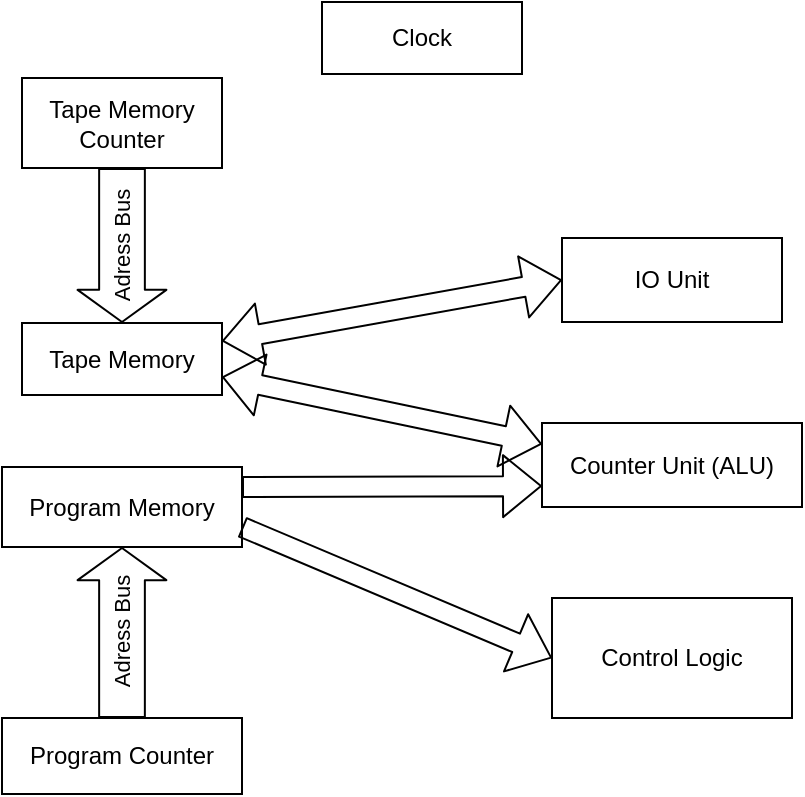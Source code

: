 <mxfile version="10.9.3" type="github"><diagram id="D7QH8JwI3ejXDppFEapE" name="Page-1"><mxGraphModel dx="982" dy="557" grid="1" gridSize="10" guides="1" tooltips="1" connect="1" arrows="1" fold="1" page="1" pageScale="1" pageWidth="827" pageHeight="1169" math="0" shadow="0"><root><mxCell id="0"/><mxCell id="1" parent="0"/><mxCell id="gwUL8rcoI2PSUb01ROJm-2" value="Clock" style="rounded=0;whiteSpace=wrap;html=1;" parent="1" vertex="1"><mxGeometry x="280" y="122" width="100" height="36" as="geometry"/></mxCell><mxCell id="gwUL8rcoI2PSUb01ROJm-3" value="Tape Memory" style="rounded=0;whiteSpace=wrap;html=1;" parent="1" vertex="1"><mxGeometry x="130" y="282.5" width="100" height="36" as="geometry"/></mxCell><mxCell id="gwUL8rcoI2PSUb01ROJm-4" value="Tape Memory Counter" style="rounded=0;whiteSpace=wrap;html=1;" parent="1" vertex="1"><mxGeometry x="130" y="160" width="100" height="45" as="geometry"/></mxCell><mxCell id="gwUL8rcoI2PSUb01ROJm-5" value="Program Memory" style="rounded=0;whiteSpace=wrap;html=1;" parent="1" vertex="1"><mxGeometry x="120" y="354.5" width="120" height="40" as="geometry"/></mxCell><mxCell id="gwUL8rcoI2PSUb01ROJm-6" value="Program Counter" style="rounded=0;whiteSpace=wrap;html=1;" parent="1" vertex="1"><mxGeometry x="120" y="480" width="120" height="38" as="geometry"/></mxCell><mxCell id="gwUL8rcoI2PSUb01ROJm-19" value="Counter Unit (ALU)" style="rounded=0;whiteSpace=wrap;html=1;" parent="1" vertex="1"><mxGeometry x="390" y="332.5" width="130" height="42" as="geometry"/></mxCell><mxCell id="gwUL8rcoI2PSUb01ROJm-22" value="IO Unit" style="rounded=0;whiteSpace=wrap;html=1;" parent="1" vertex="1"><mxGeometry x="400" y="240" width="110" height="42" as="geometry"/></mxCell><mxCell id="gwUL8rcoI2PSUb01ROJm-28" value="Control Logic" style="rounded=0;whiteSpace=wrap;html=1;" parent="1" vertex="1"><mxGeometry x="395" y="420" width="120" height="60" as="geometry"/></mxCell><mxCell id="IEVdEoOUn0I7MQ8MjI3Z-2" value="Adress Bus" style="shape=flexArrow;endArrow=classic;html=1;exitX=0.5;exitY=1;exitDx=0;exitDy=0;horizontal=0;endWidth=20.544;endSize=5.024;width=22.857;entryX=0.5;entryY=0;entryDx=0;entryDy=0;" edge="1" parent="1" source="gwUL8rcoI2PSUb01ROJm-4" target="gwUL8rcoI2PSUb01ROJm-3"><mxGeometry width="50" height="50" relative="1" as="geometry"><mxPoint x="120" y="650" as="sourcePoint"/><mxPoint x="180" y="280" as="targetPoint"/></mxGeometry></mxCell><mxCell id="IEVdEoOUn0I7MQ8MjI3Z-3" value="Adress Bus" style="shape=flexArrow;endArrow=classic;html=1;horizontal=0;endWidth=20.544;endSize=5.024;width=22.857;exitX=0.5;exitY=0;exitDx=0;exitDy=0;entryX=0.5;entryY=1;entryDx=0;entryDy=0;" edge="1" parent="1" source="gwUL8rcoI2PSUb01ROJm-6" target="gwUL8rcoI2PSUb01ROJm-5"><mxGeometry width="50" height="50" relative="1" as="geometry"><mxPoint x="180" y="440" as="sourcePoint"/><mxPoint x="180" y="400" as="targetPoint"/></mxGeometry></mxCell><mxCell id="IEVdEoOUn0I7MQ8MjI3Z-4" value="" style="shape=flexArrow;endArrow=classic;startArrow=classic;html=1;entryX=0;entryY=0.25;entryDx=0;entryDy=0;exitX=1;exitY=0.75;exitDx=0;exitDy=0;" edge="1" parent="1" source="gwUL8rcoI2PSUb01ROJm-3" target="gwUL8rcoI2PSUb01ROJm-19"><mxGeometry width="50" height="50" relative="1" as="geometry"><mxPoint x="260" y="320" as="sourcePoint"/><mxPoint x="340" y="350" as="targetPoint"/></mxGeometry></mxCell><mxCell id="IEVdEoOUn0I7MQ8MjI3Z-5" value="" style="shape=flexArrow;endArrow=classic;startArrow=classic;html=1;exitX=1;exitY=0.25;exitDx=0;exitDy=0;entryX=0;entryY=0.5;entryDx=0;entryDy=0;" edge="1" parent="1" source="gwUL8rcoI2PSUb01ROJm-3" target="gwUL8rcoI2PSUb01ROJm-22"><mxGeometry width="50" height="50" relative="1" as="geometry"><mxPoint x="253.405" y="429.119" as="sourcePoint"/><mxPoint x="413.405" y="390.071" as="targetPoint"/></mxGeometry></mxCell><mxCell id="IEVdEoOUn0I7MQ8MjI3Z-7" value="" style="shape=flexArrow;endArrow=classic;html=1;exitX=1;exitY=0.25;exitDx=0;exitDy=0;entryX=0;entryY=0.75;entryDx=0;entryDy=0;" edge="1" parent="1" source="gwUL8rcoI2PSUb01ROJm-5" target="gwUL8rcoI2PSUb01ROJm-19"><mxGeometry width="50" height="50" relative="1" as="geometry"><mxPoint x="310" y="460" as="sourcePoint"/><mxPoint x="360" y="410" as="targetPoint"/></mxGeometry></mxCell><mxCell id="IEVdEoOUn0I7MQ8MjI3Z-8" value="" style="shape=flexArrow;endArrow=classic;html=1;exitX=1;exitY=0.75;exitDx=0;exitDy=0;entryX=0;entryY=0.5;entryDx=0;entryDy=0;" edge="1" parent="1" source="gwUL8rcoI2PSUb01ROJm-5" target="gwUL8rcoI2PSUb01ROJm-28"><mxGeometry width="50" height="50" relative="1" as="geometry"><mxPoint x="290" y="520" as="sourcePoint"/><mxPoint x="340" y="470" as="targetPoint"/></mxGeometry></mxCell></root></mxGraphModel></diagram></mxfile>